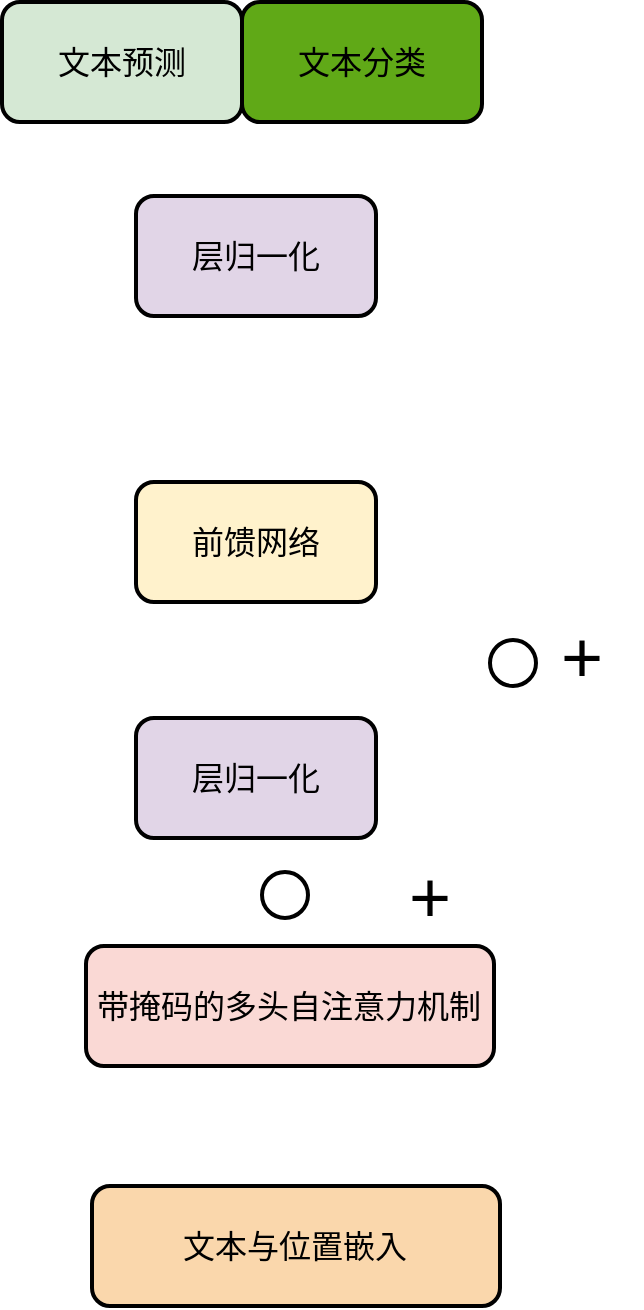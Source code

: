 <mxfile version="27.1.6">
  <diagram name="Page-1" id="gi4vCYi5mK5d0KJ-lI0V">
    <mxGraphModel dx="1234" dy="824" grid="0" gridSize="10" guides="1" tooltips="1" connect="1" arrows="1" fold="1" page="0" pageScale="1" pageWidth="850" pageHeight="1100" math="0" shadow="0">
      <root>
        <mxCell id="0" />
        <mxCell id="1" parent="0" />
        <mxCell id="5RQzjqeKvx9jLv_Sv97y-1" value="" style="rounded=1;whiteSpace=wrap;html=1;strokeWidth=2;fillColor=#e1d5e7;strokeColor=#000000;" vertex="1" parent="1">
          <mxGeometry x="208" y="369" width="120" height="60" as="geometry" />
        </mxCell>
        <mxCell id="5RQzjqeKvx9jLv_Sv97y-2" value="&lt;font style=&quot;font-size: 16px;&quot;&gt;层归一化&lt;/font&gt;" style="text;html=1;align=center;verticalAlign=middle;whiteSpace=wrap;rounded=0;" vertex="1" parent="1">
          <mxGeometry x="211" y="384" width="114" height="30" as="geometry" />
        </mxCell>
        <mxCell id="5RQzjqeKvx9jLv_Sv97y-3" value="" style="rounded=1;whiteSpace=wrap;html=1;strokeWidth=2;fillColor=#fff2cc;strokeColor=#000000;" vertex="1" parent="1">
          <mxGeometry x="208" y="512" width="120" height="60" as="geometry" />
        </mxCell>
        <mxCell id="5RQzjqeKvx9jLv_Sv97y-4" value="&lt;span style=&quot;font-size: 16px;&quot;&gt;前馈网络&lt;/span&gt;" style="text;html=1;align=center;verticalAlign=middle;whiteSpace=wrap;rounded=0;" vertex="1" parent="1">
          <mxGeometry x="211" y="527" width="114" height="30" as="geometry" />
        </mxCell>
        <mxCell id="5RQzjqeKvx9jLv_Sv97y-5" value="" style="rounded=1;whiteSpace=wrap;html=1;strokeWidth=2;fillColor=#e1d5e7;strokeColor=#000000;" vertex="1" parent="1">
          <mxGeometry x="208" y="630" width="120" height="60" as="geometry" />
        </mxCell>
        <mxCell id="5RQzjqeKvx9jLv_Sv97y-6" value="&lt;font style=&quot;font-size: 16px;&quot;&gt;层归一化&lt;/font&gt;" style="text;html=1;align=center;verticalAlign=middle;whiteSpace=wrap;rounded=0;" vertex="1" parent="1">
          <mxGeometry x="211" y="645" width="114" height="30" as="geometry" />
        </mxCell>
        <mxCell id="5RQzjqeKvx9jLv_Sv97y-7" value="" style="rounded=1;whiteSpace=wrap;html=1;strokeWidth=2;fillColor=#fad9d5;strokeColor=#000000;" vertex="1" parent="1">
          <mxGeometry x="183" y="744" width="204" height="60" as="geometry" />
        </mxCell>
        <mxCell id="5RQzjqeKvx9jLv_Sv97y-8" value="&lt;span style=&quot;font-size: 16px;&quot;&gt;带掩码的多头自注意力机制&lt;/span&gt;" style="text;html=1;align=center;verticalAlign=middle;whiteSpace=wrap;rounded=0;" vertex="1" parent="1">
          <mxGeometry x="186" y="759" width="197" height="30" as="geometry" />
        </mxCell>
        <mxCell id="5RQzjqeKvx9jLv_Sv97y-9" value="" style="rounded=1;whiteSpace=wrap;html=1;strokeWidth=2;fillColor=#fad7ac;strokeColor=#000000;" vertex="1" parent="1">
          <mxGeometry x="186" y="864" width="204" height="60" as="geometry" />
        </mxCell>
        <mxCell id="5RQzjqeKvx9jLv_Sv97y-10" value="&lt;span style=&quot;font-size: 16px;&quot;&gt;文本与位置嵌入&lt;/span&gt;" style="text;html=1;align=center;verticalAlign=middle;whiteSpace=wrap;rounded=0;" vertex="1" parent="1">
          <mxGeometry x="189" y="879" width="197" height="30" as="geometry" />
        </mxCell>
        <mxCell id="5RQzjqeKvx9jLv_Sv97y-11" value="" style="rounded=1;whiteSpace=wrap;html=1;strokeWidth=2;fillColor=#d5e8d4;strokeColor=#000000;" vertex="1" parent="1">
          <mxGeometry x="141" y="272" width="120" height="60" as="geometry" />
        </mxCell>
        <mxCell id="5RQzjqeKvx9jLv_Sv97y-12" value="&lt;span style=&quot;font-size: 16px;&quot;&gt;文本预测&lt;/span&gt;" style="text;html=1;align=center;verticalAlign=middle;whiteSpace=wrap;rounded=0;" vertex="1" parent="1">
          <mxGeometry x="144" y="287" width="114" height="30" as="geometry" />
        </mxCell>
        <mxCell id="5RQzjqeKvx9jLv_Sv97y-13" value="" style="rounded=1;whiteSpace=wrap;html=1;strokeWidth=2;fillColor=#60a917;strokeColor=#000000;fontColor=#ffffff;" vertex="1" parent="1">
          <mxGeometry x="261" y="272" width="120" height="60" as="geometry" />
        </mxCell>
        <mxCell id="5RQzjqeKvx9jLv_Sv97y-14" value="&lt;span style=&quot;font-size: 16px;&quot;&gt;文本分类&lt;/span&gt;" style="text;html=1;align=center;verticalAlign=middle;whiteSpace=wrap;rounded=0;" vertex="1" parent="1">
          <mxGeometry x="264" y="287" width="114" height="30" as="geometry" />
        </mxCell>
        <mxCell id="5RQzjqeKvx9jLv_Sv97y-15" value="" style="ellipse;whiteSpace=wrap;html=1;aspect=fixed;strokeWidth=2;" vertex="1" parent="1">
          <mxGeometry x="385" y="591" width="23" height="23" as="geometry" />
        </mxCell>
        <mxCell id="5RQzjqeKvx9jLv_Sv97y-16" value="&lt;font style=&quot;font-size: 36px;&quot;&gt;+&lt;/font&gt;" style="text;html=1;align=center;verticalAlign=middle;whiteSpace=wrap;rounded=0;" vertex="1" parent="1">
          <mxGeometry x="325" y="703.5" width="60" height="30" as="geometry" />
        </mxCell>
        <mxCell id="5RQzjqeKvx9jLv_Sv97y-17" value="" style="ellipse;whiteSpace=wrap;html=1;aspect=fixed;strokeWidth=2;" vertex="1" parent="1">
          <mxGeometry x="271" y="707" width="23" height="23" as="geometry" />
        </mxCell>
        <mxCell id="5RQzjqeKvx9jLv_Sv97y-18" value="&lt;font style=&quot;font-size: 36px;&quot;&gt;+&lt;/font&gt;" style="text;html=1;align=center;verticalAlign=middle;whiteSpace=wrap;rounded=0;" vertex="1" parent="1">
          <mxGeometry x="401" y="584" width="60" height="30" as="geometry" />
        </mxCell>
      </root>
    </mxGraphModel>
  </diagram>
</mxfile>
